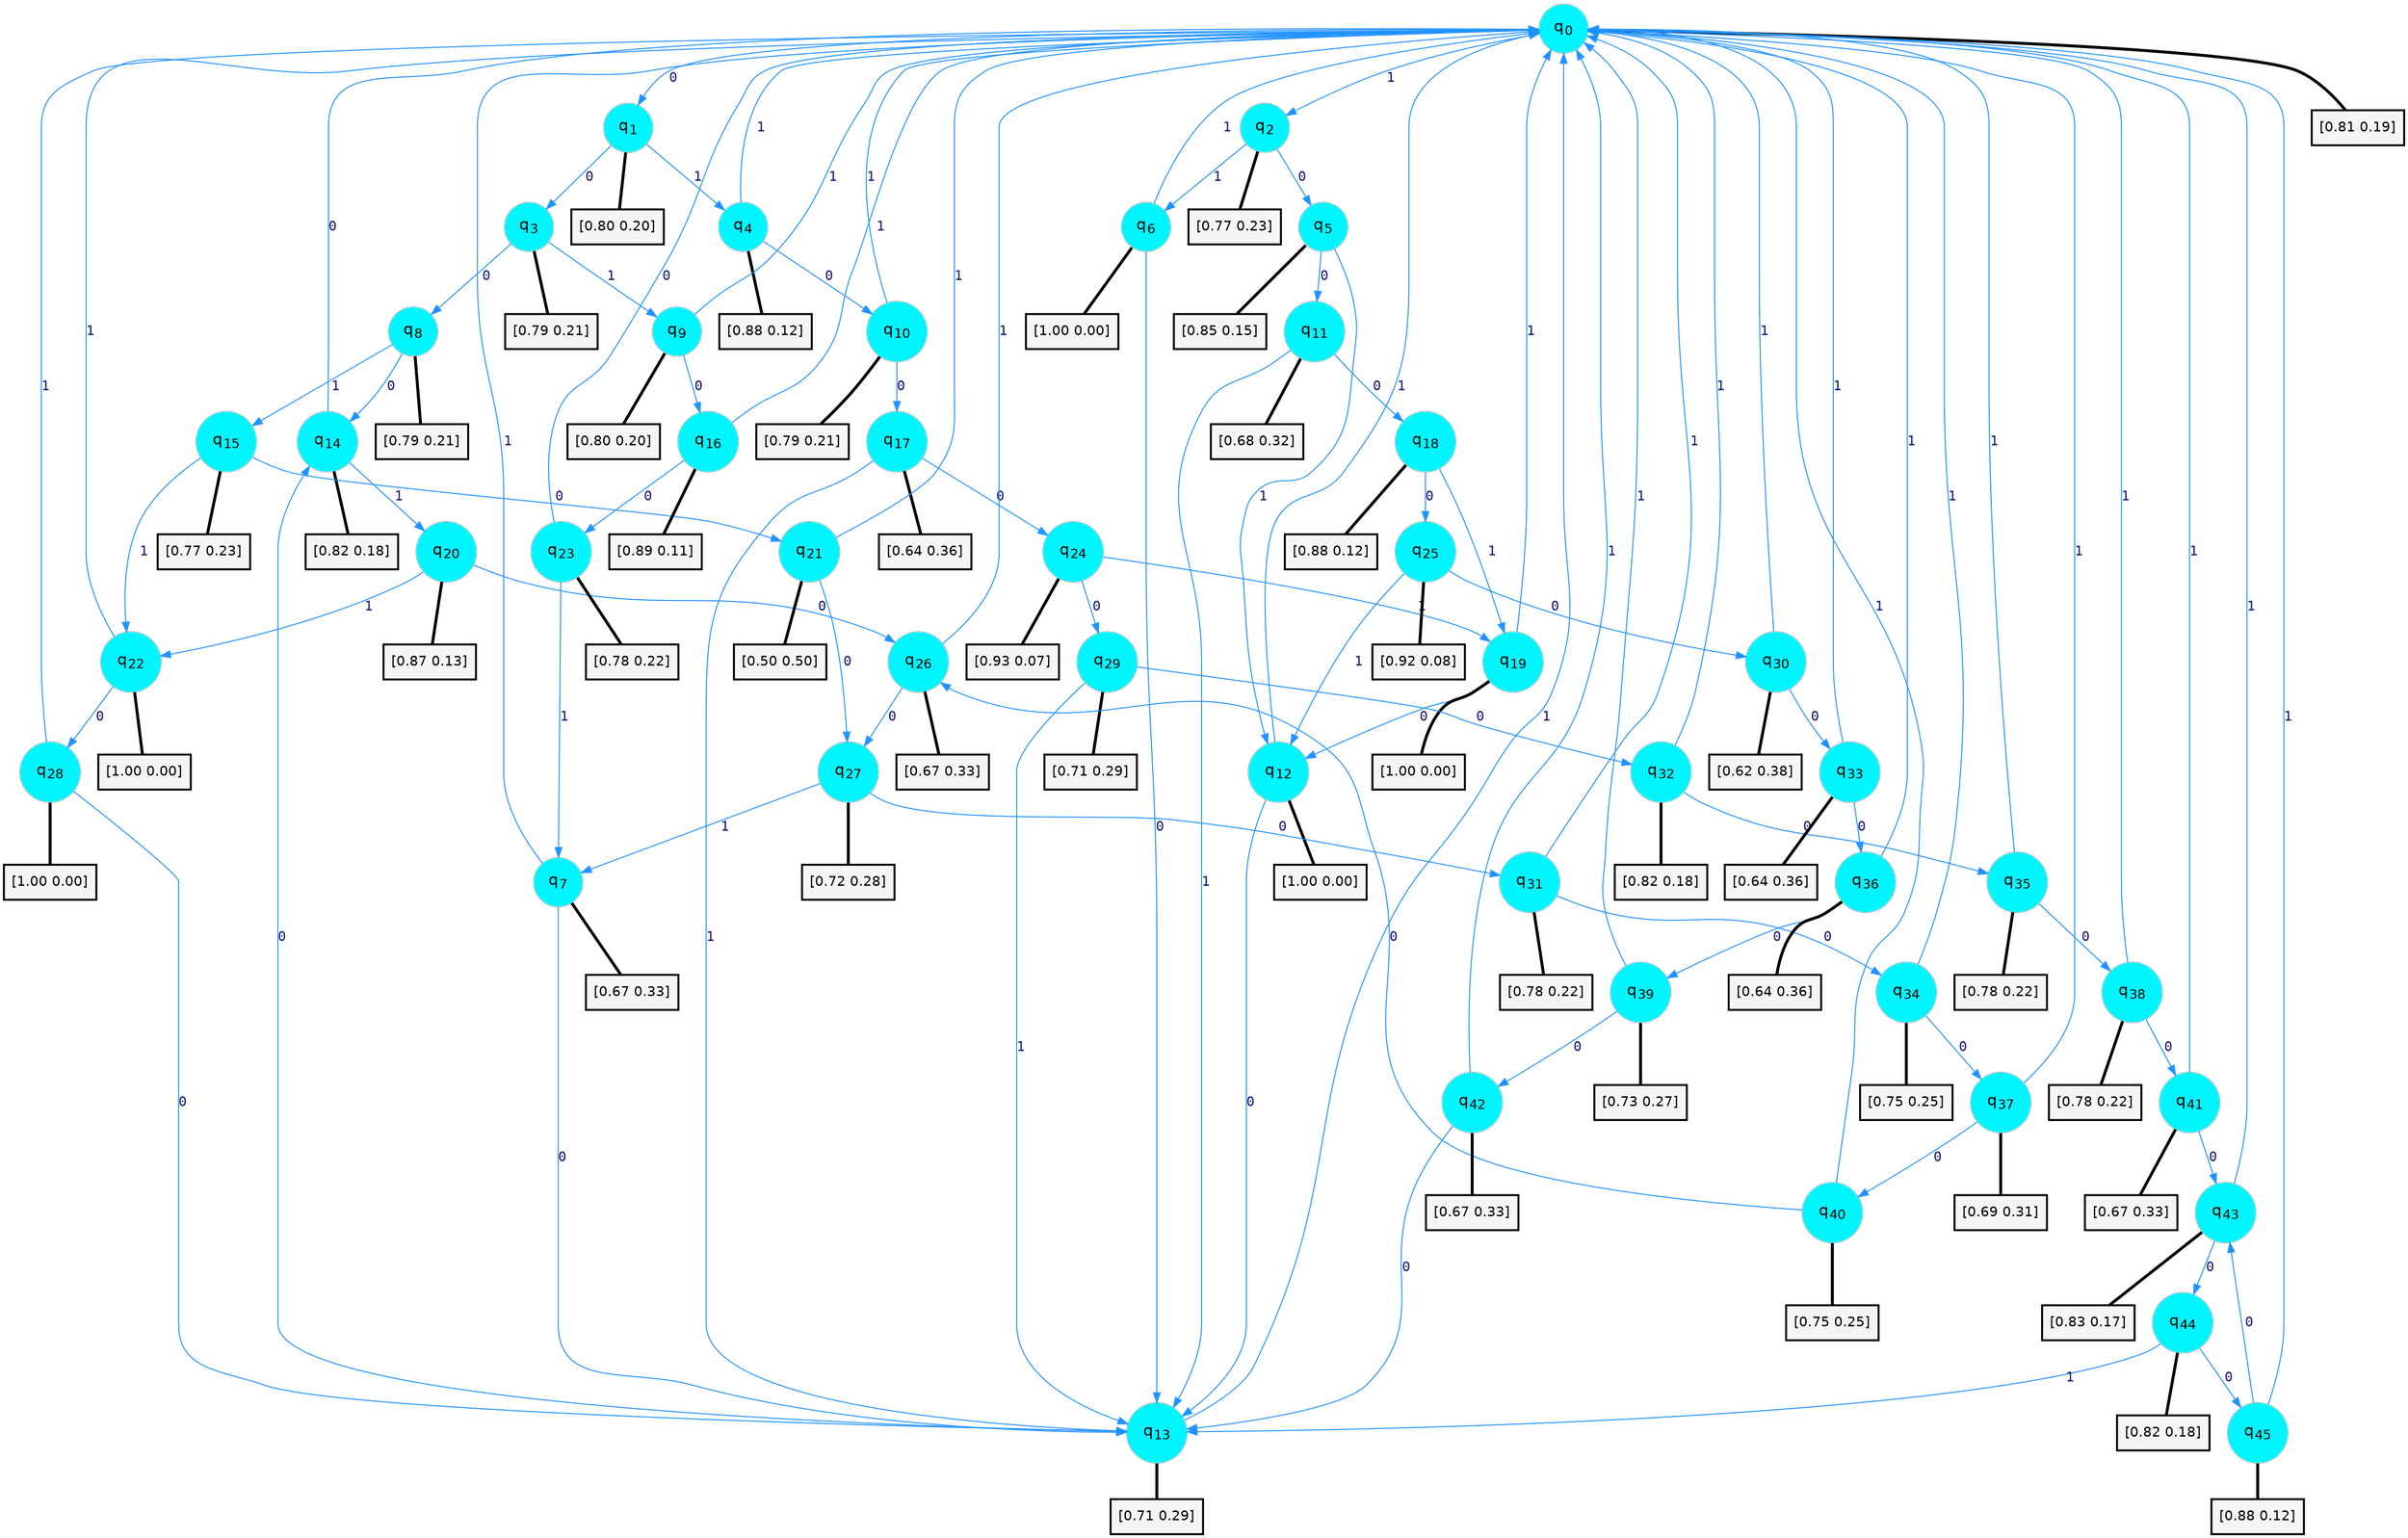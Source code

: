 digraph G {
graph [
bgcolor=transparent, dpi=300, rankdir=TD, size="40,25"];
node [
color=gray, fillcolor=turquoise1, fontcolor=black, fontname=Helvetica, fontsize=16, fontweight=bold, shape=circle, style=filled];
edge [
arrowsize=1, color=dodgerblue1, fontcolor=midnightblue, fontname=courier, fontweight=bold, penwidth=1, style=solid, weight=20];
0[label=<q<SUB>0</SUB>>];
1[label=<q<SUB>1</SUB>>];
2[label=<q<SUB>2</SUB>>];
3[label=<q<SUB>3</SUB>>];
4[label=<q<SUB>4</SUB>>];
5[label=<q<SUB>5</SUB>>];
6[label=<q<SUB>6</SUB>>];
7[label=<q<SUB>7</SUB>>];
8[label=<q<SUB>8</SUB>>];
9[label=<q<SUB>9</SUB>>];
10[label=<q<SUB>10</SUB>>];
11[label=<q<SUB>11</SUB>>];
12[label=<q<SUB>12</SUB>>];
13[label=<q<SUB>13</SUB>>];
14[label=<q<SUB>14</SUB>>];
15[label=<q<SUB>15</SUB>>];
16[label=<q<SUB>16</SUB>>];
17[label=<q<SUB>17</SUB>>];
18[label=<q<SUB>18</SUB>>];
19[label=<q<SUB>19</SUB>>];
20[label=<q<SUB>20</SUB>>];
21[label=<q<SUB>21</SUB>>];
22[label=<q<SUB>22</SUB>>];
23[label=<q<SUB>23</SUB>>];
24[label=<q<SUB>24</SUB>>];
25[label=<q<SUB>25</SUB>>];
26[label=<q<SUB>26</SUB>>];
27[label=<q<SUB>27</SUB>>];
28[label=<q<SUB>28</SUB>>];
29[label=<q<SUB>29</SUB>>];
30[label=<q<SUB>30</SUB>>];
31[label=<q<SUB>31</SUB>>];
32[label=<q<SUB>32</SUB>>];
33[label=<q<SUB>33</SUB>>];
34[label=<q<SUB>34</SUB>>];
35[label=<q<SUB>35</SUB>>];
36[label=<q<SUB>36</SUB>>];
37[label=<q<SUB>37</SUB>>];
38[label=<q<SUB>38</SUB>>];
39[label=<q<SUB>39</SUB>>];
40[label=<q<SUB>40</SUB>>];
41[label=<q<SUB>41</SUB>>];
42[label=<q<SUB>42</SUB>>];
43[label=<q<SUB>43</SUB>>];
44[label=<q<SUB>44</SUB>>];
45[label=<q<SUB>45</SUB>>];
46[label="[0.81 0.19]", shape=box,fontcolor=black, fontname=Helvetica, fontsize=14, penwidth=2, fillcolor=whitesmoke,color=black];
47[label="[0.80 0.20]", shape=box,fontcolor=black, fontname=Helvetica, fontsize=14, penwidth=2, fillcolor=whitesmoke,color=black];
48[label="[0.77 0.23]", shape=box,fontcolor=black, fontname=Helvetica, fontsize=14, penwidth=2, fillcolor=whitesmoke,color=black];
49[label="[0.79 0.21]", shape=box,fontcolor=black, fontname=Helvetica, fontsize=14, penwidth=2, fillcolor=whitesmoke,color=black];
50[label="[0.88 0.12]", shape=box,fontcolor=black, fontname=Helvetica, fontsize=14, penwidth=2, fillcolor=whitesmoke,color=black];
51[label="[0.85 0.15]", shape=box,fontcolor=black, fontname=Helvetica, fontsize=14, penwidth=2, fillcolor=whitesmoke,color=black];
52[label="[1.00 0.00]", shape=box,fontcolor=black, fontname=Helvetica, fontsize=14, penwidth=2, fillcolor=whitesmoke,color=black];
53[label="[0.67 0.33]", shape=box,fontcolor=black, fontname=Helvetica, fontsize=14, penwidth=2, fillcolor=whitesmoke,color=black];
54[label="[0.79 0.21]", shape=box,fontcolor=black, fontname=Helvetica, fontsize=14, penwidth=2, fillcolor=whitesmoke,color=black];
55[label="[0.80 0.20]", shape=box,fontcolor=black, fontname=Helvetica, fontsize=14, penwidth=2, fillcolor=whitesmoke,color=black];
56[label="[0.79 0.21]", shape=box,fontcolor=black, fontname=Helvetica, fontsize=14, penwidth=2, fillcolor=whitesmoke,color=black];
57[label="[0.68 0.32]", shape=box,fontcolor=black, fontname=Helvetica, fontsize=14, penwidth=2, fillcolor=whitesmoke,color=black];
58[label="[1.00 0.00]", shape=box,fontcolor=black, fontname=Helvetica, fontsize=14, penwidth=2, fillcolor=whitesmoke,color=black];
59[label="[0.71 0.29]", shape=box,fontcolor=black, fontname=Helvetica, fontsize=14, penwidth=2, fillcolor=whitesmoke,color=black];
60[label="[0.82 0.18]", shape=box,fontcolor=black, fontname=Helvetica, fontsize=14, penwidth=2, fillcolor=whitesmoke,color=black];
61[label="[0.77 0.23]", shape=box,fontcolor=black, fontname=Helvetica, fontsize=14, penwidth=2, fillcolor=whitesmoke,color=black];
62[label="[0.89 0.11]", shape=box,fontcolor=black, fontname=Helvetica, fontsize=14, penwidth=2, fillcolor=whitesmoke,color=black];
63[label="[0.64 0.36]", shape=box,fontcolor=black, fontname=Helvetica, fontsize=14, penwidth=2, fillcolor=whitesmoke,color=black];
64[label="[0.88 0.12]", shape=box,fontcolor=black, fontname=Helvetica, fontsize=14, penwidth=2, fillcolor=whitesmoke,color=black];
65[label="[1.00 0.00]", shape=box,fontcolor=black, fontname=Helvetica, fontsize=14, penwidth=2, fillcolor=whitesmoke,color=black];
66[label="[0.87 0.13]", shape=box,fontcolor=black, fontname=Helvetica, fontsize=14, penwidth=2, fillcolor=whitesmoke,color=black];
67[label="[0.50 0.50]", shape=box,fontcolor=black, fontname=Helvetica, fontsize=14, penwidth=2, fillcolor=whitesmoke,color=black];
68[label="[1.00 0.00]", shape=box,fontcolor=black, fontname=Helvetica, fontsize=14, penwidth=2, fillcolor=whitesmoke,color=black];
69[label="[0.78 0.22]", shape=box,fontcolor=black, fontname=Helvetica, fontsize=14, penwidth=2, fillcolor=whitesmoke,color=black];
70[label="[0.93 0.07]", shape=box,fontcolor=black, fontname=Helvetica, fontsize=14, penwidth=2, fillcolor=whitesmoke,color=black];
71[label="[0.92 0.08]", shape=box,fontcolor=black, fontname=Helvetica, fontsize=14, penwidth=2, fillcolor=whitesmoke,color=black];
72[label="[0.67 0.33]", shape=box,fontcolor=black, fontname=Helvetica, fontsize=14, penwidth=2, fillcolor=whitesmoke,color=black];
73[label="[0.72 0.28]", shape=box,fontcolor=black, fontname=Helvetica, fontsize=14, penwidth=2, fillcolor=whitesmoke,color=black];
74[label="[1.00 0.00]", shape=box,fontcolor=black, fontname=Helvetica, fontsize=14, penwidth=2, fillcolor=whitesmoke,color=black];
75[label="[0.71 0.29]", shape=box,fontcolor=black, fontname=Helvetica, fontsize=14, penwidth=2, fillcolor=whitesmoke,color=black];
76[label="[0.62 0.38]", shape=box,fontcolor=black, fontname=Helvetica, fontsize=14, penwidth=2, fillcolor=whitesmoke,color=black];
77[label="[0.78 0.22]", shape=box,fontcolor=black, fontname=Helvetica, fontsize=14, penwidth=2, fillcolor=whitesmoke,color=black];
78[label="[0.82 0.18]", shape=box,fontcolor=black, fontname=Helvetica, fontsize=14, penwidth=2, fillcolor=whitesmoke,color=black];
79[label="[0.64 0.36]", shape=box,fontcolor=black, fontname=Helvetica, fontsize=14, penwidth=2, fillcolor=whitesmoke,color=black];
80[label="[0.75 0.25]", shape=box,fontcolor=black, fontname=Helvetica, fontsize=14, penwidth=2, fillcolor=whitesmoke,color=black];
81[label="[0.78 0.22]", shape=box,fontcolor=black, fontname=Helvetica, fontsize=14, penwidth=2, fillcolor=whitesmoke,color=black];
82[label="[0.64 0.36]", shape=box,fontcolor=black, fontname=Helvetica, fontsize=14, penwidth=2, fillcolor=whitesmoke,color=black];
83[label="[0.69 0.31]", shape=box,fontcolor=black, fontname=Helvetica, fontsize=14, penwidth=2, fillcolor=whitesmoke,color=black];
84[label="[0.78 0.22]", shape=box,fontcolor=black, fontname=Helvetica, fontsize=14, penwidth=2, fillcolor=whitesmoke,color=black];
85[label="[0.73 0.27]", shape=box,fontcolor=black, fontname=Helvetica, fontsize=14, penwidth=2, fillcolor=whitesmoke,color=black];
86[label="[0.75 0.25]", shape=box,fontcolor=black, fontname=Helvetica, fontsize=14, penwidth=2, fillcolor=whitesmoke,color=black];
87[label="[0.67 0.33]", shape=box,fontcolor=black, fontname=Helvetica, fontsize=14, penwidth=2, fillcolor=whitesmoke,color=black];
88[label="[0.67 0.33]", shape=box,fontcolor=black, fontname=Helvetica, fontsize=14, penwidth=2, fillcolor=whitesmoke,color=black];
89[label="[0.83 0.17]", shape=box,fontcolor=black, fontname=Helvetica, fontsize=14, penwidth=2, fillcolor=whitesmoke,color=black];
90[label="[0.82 0.18]", shape=box,fontcolor=black, fontname=Helvetica, fontsize=14, penwidth=2, fillcolor=whitesmoke,color=black];
91[label="[0.88 0.12]", shape=box,fontcolor=black, fontname=Helvetica, fontsize=14, penwidth=2, fillcolor=whitesmoke,color=black];
0->1 [label=0];
0->2 [label=1];
0->46 [arrowhead=none, penwidth=3,color=black];
1->3 [label=0];
1->4 [label=1];
1->47 [arrowhead=none, penwidth=3,color=black];
2->5 [label=0];
2->6 [label=1];
2->48 [arrowhead=none, penwidth=3,color=black];
3->8 [label=0];
3->9 [label=1];
3->49 [arrowhead=none, penwidth=3,color=black];
4->10 [label=0];
4->0 [label=1];
4->50 [arrowhead=none, penwidth=3,color=black];
5->11 [label=0];
5->12 [label=1];
5->51 [arrowhead=none, penwidth=3,color=black];
6->13 [label=0];
6->0 [label=1];
6->52 [arrowhead=none, penwidth=3,color=black];
7->13 [label=0];
7->0 [label=1];
7->53 [arrowhead=none, penwidth=3,color=black];
8->14 [label=0];
8->15 [label=1];
8->54 [arrowhead=none, penwidth=3,color=black];
9->16 [label=0];
9->0 [label=1];
9->55 [arrowhead=none, penwidth=3,color=black];
10->17 [label=0];
10->0 [label=1];
10->56 [arrowhead=none, penwidth=3,color=black];
11->18 [label=0];
11->13 [label=1];
11->57 [arrowhead=none, penwidth=3,color=black];
12->13 [label=0];
12->0 [label=1];
12->58 [arrowhead=none, penwidth=3,color=black];
13->14 [label=0];
13->0 [label=1];
13->59 [arrowhead=none, penwidth=3,color=black];
14->0 [label=0];
14->20 [label=1];
14->60 [arrowhead=none, penwidth=3,color=black];
15->21 [label=0];
15->22 [label=1];
15->61 [arrowhead=none, penwidth=3,color=black];
16->23 [label=0];
16->0 [label=1];
16->62 [arrowhead=none, penwidth=3,color=black];
17->24 [label=0];
17->13 [label=1];
17->63 [arrowhead=none, penwidth=3,color=black];
18->25 [label=0];
18->19 [label=1];
18->64 [arrowhead=none, penwidth=3,color=black];
19->12 [label=0];
19->0 [label=1];
19->65 [arrowhead=none, penwidth=3,color=black];
20->26 [label=0];
20->22 [label=1];
20->66 [arrowhead=none, penwidth=3,color=black];
21->27 [label=0];
21->0 [label=1];
21->67 [arrowhead=none, penwidth=3,color=black];
22->28 [label=0];
22->0 [label=1];
22->68 [arrowhead=none, penwidth=3,color=black];
23->0 [label=0];
23->7 [label=1];
23->69 [arrowhead=none, penwidth=3,color=black];
24->29 [label=0];
24->19 [label=1];
24->70 [arrowhead=none, penwidth=3,color=black];
25->30 [label=0];
25->12 [label=1];
25->71 [arrowhead=none, penwidth=3,color=black];
26->27 [label=0];
26->0 [label=1];
26->72 [arrowhead=none, penwidth=3,color=black];
27->31 [label=0];
27->7 [label=1];
27->73 [arrowhead=none, penwidth=3,color=black];
28->13 [label=0];
28->0 [label=1];
28->74 [arrowhead=none, penwidth=3,color=black];
29->32 [label=0];
29->13 [label=1];
29->75 [arrowhead=none, penwidth=3,color=black];
30->33 [label=0];
30->0 [label=1];
30->76 [arrowhead=none, penwidth=3,color=black];
31->34 [label=0];
31->0 [label=1];
31->77 [arrowhead=none, penwidth=3,color=black];
32->35 [label=0];
32->0 [label=1];
32->78 [arrowhead=none, penwidth=3,color=black];
33->36 [label=0];
33->0 [label=1];
33->79 [arrowhead=none, penwidth=3,color=black];
34->37 [label=0];
34->0 [label=1];
34->80 [arrowhead=none, penwidth=3,color=black];
35->38 [label=0];
35->0 [label=1];
35->81 [arrowhead=none, penwidth=3,color=black];
36->39 [label=0];
36->0 [label=1];
36->82 [arrowhead=none, penwidth=3,color=black];
37->40 [label=0];
37->0 [label=1];
37->83 [arrowhead=none, penwidth=3,color=black];
38->41 [label=0];
38->0 [label=1];
38->84 [arrowhead=none, penwidth=3,color=black];
39->42 [label=0];
39->0 [label=1];
39->85 [arrowhead=none, penwidth=3,color=black];
40->26 [label=0];
40->0 [label=1];
40->86 [arrowhead=none, penwidth=3,color=black];
41->43 [label=0];
41->0 [label=1];
41->87 [arrowhead=none, penwidth=3,color=black];
42->13 [label=0];
42->0 [label=1];
42->88 [arrowhead=none, penwidth=3,color=black];
43->44 [label=0];
43->0 [label=1];
43->89 [arrowhead=none, penwidth=3,color=black];
44->45 [label=0];
44->13 [label=1];
44->90 [arrowhead=none, penwidth=3,color=black];
45->43 [label=0];
45->0 [label=1];
45->91 [arrowhead=none, penwidth=3,color=black];
}
